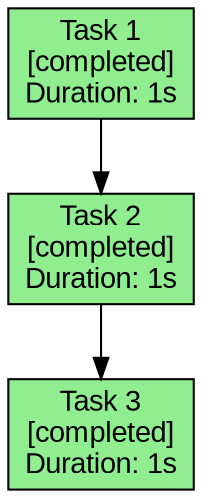 digraph "Simple Operations Workflow" {
  rankdir=TB;
  node [shape=box, style=filled, fontname="Arial"];
  edge [fontname="Arial"];

  "17bce428-91ce-4b9d-8a9b-e0756af0d4e9" [label="Task 1\n[completed]\nDuration: 1s", fillcolor="#90EE90"];
  "af55e47f-2995-46bb-b46b-22be451d144c" [label="Task 2\n[completed]\nDuration: 1s", fillcolor="#90EE90"];
  "09ab552e-777e-4bd1-a97b-991d29e58594" [label="Task 3\n[completed]\nDuration: 1s", fillcolor="#90EE90"];

  "17bce428-91ce-4b9d-8a9b-e0756af0d4e9" -> "af55e47f-2995-46bb-b46b-22be451d144c";
  "af55e47f-2995-46bb-b46b-22be451d144c" -> "09ab552e-777e-4bd1-a97b-991d29e58594";
}
